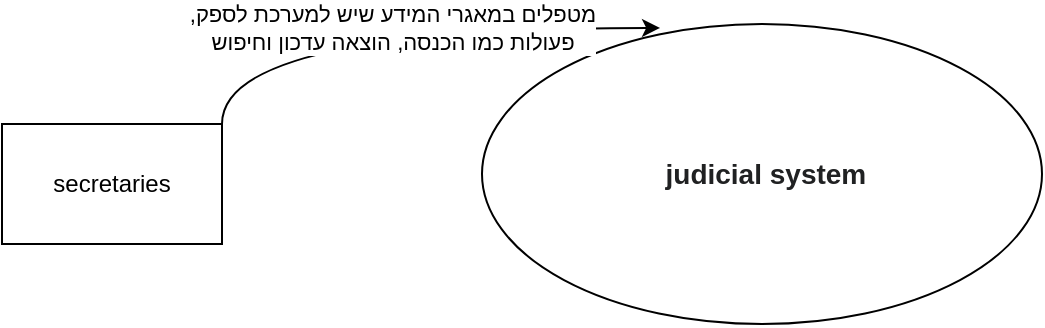 <mxfile version="14.6.1" type="github">
  <diagram id="Ai0n7KqELeSr39tjTCr5" name="Page-1">
    <mxGraphModel dx="1422" dy="766" grid="1" gridSize="10" guides="1" tooltips="1" connect="1" arrows="1" fold="1" page="1" pageScale="1" pageWidth="850" pageHeight="1100" math="0" shadow="0">
      <root>
        <mxCell id="0" />
        <mxCell id="1" parent="0" />
        <mxCell id="WwNEeVXG2boPT93ke-C8-1" value="&#xa;&#xa;&lt;span style=&quot;color: rgb(32, 33, 34); font-family: sans-serif; font-size: 14px; font-style: normal; font-weight: 400; letter-spacing: normal; text-indent: 0px; text-transform: none; word-spacing: 0px; background-color: rgb(255, 255, 255); display: inline; float: none;&quot;&gt;&lt;span&gt;&amp;nbsp;&lt;/span&gt;&lt;/span&gt;&lt;b style=&quot;color: rgb(32, 33, 34); font-family: sans-serif; font-size: 14px; font-style: normal; letter-spacing: normal; text-indent: 0px; text-transform: none; word-spacing: 0px; background-color: rgb(255, 255, 255);&quot;&gt;judicial system&lt;/b&gt;&#xa;&#xa;" style="ellipse;whiteSpace=wrap;html=1;" vertex="1" parent="1">
          <mxGeometry x="300" y="250" width="280" height="150" as="geometry" />
        </mxCell>
        <mxCell id="WwNEeVXG2boPT93ke-C8-4" value=",מטפלים במאגרי המידע שיש למערכת לספק&lt;br&gt;פעולות כמו הכנסה, הוצאה עדכון וחיפוש" style="edgeStyle=orthogonalEdgeStyle;rounded=0;orthogonalLoop=1;jettySize=auto;html=1;entryX=0.318;entryY=0.013;entryDx=0;entryDy=0;entryPerimeter=0;curved=1;" edge="1" parent="1" source="WwNEeVXG2boPT93ke-C8-3" target="WwNEeVXG2boPT93ke-C8-1">
          <mxGeometry relative="1" as="geometry">
            <Array as="points">
              <mxPoint x="170" y="252" />
            </Array>
          </mxGeometry>
        </mxCell>
        <mxCell id="WwNEeVXG2boPT93ke-C8-3" value="secretaries" style="rounded=0;whiteSpace=wrap;html=1;" vertex="1" parent="1">
          <mxGeometry x="60" y="300" width="110" height="60" as="geometry" />
        </mxCell>
      </root>
    </mxGraphModel>
  </diagram>
</mxfile>
